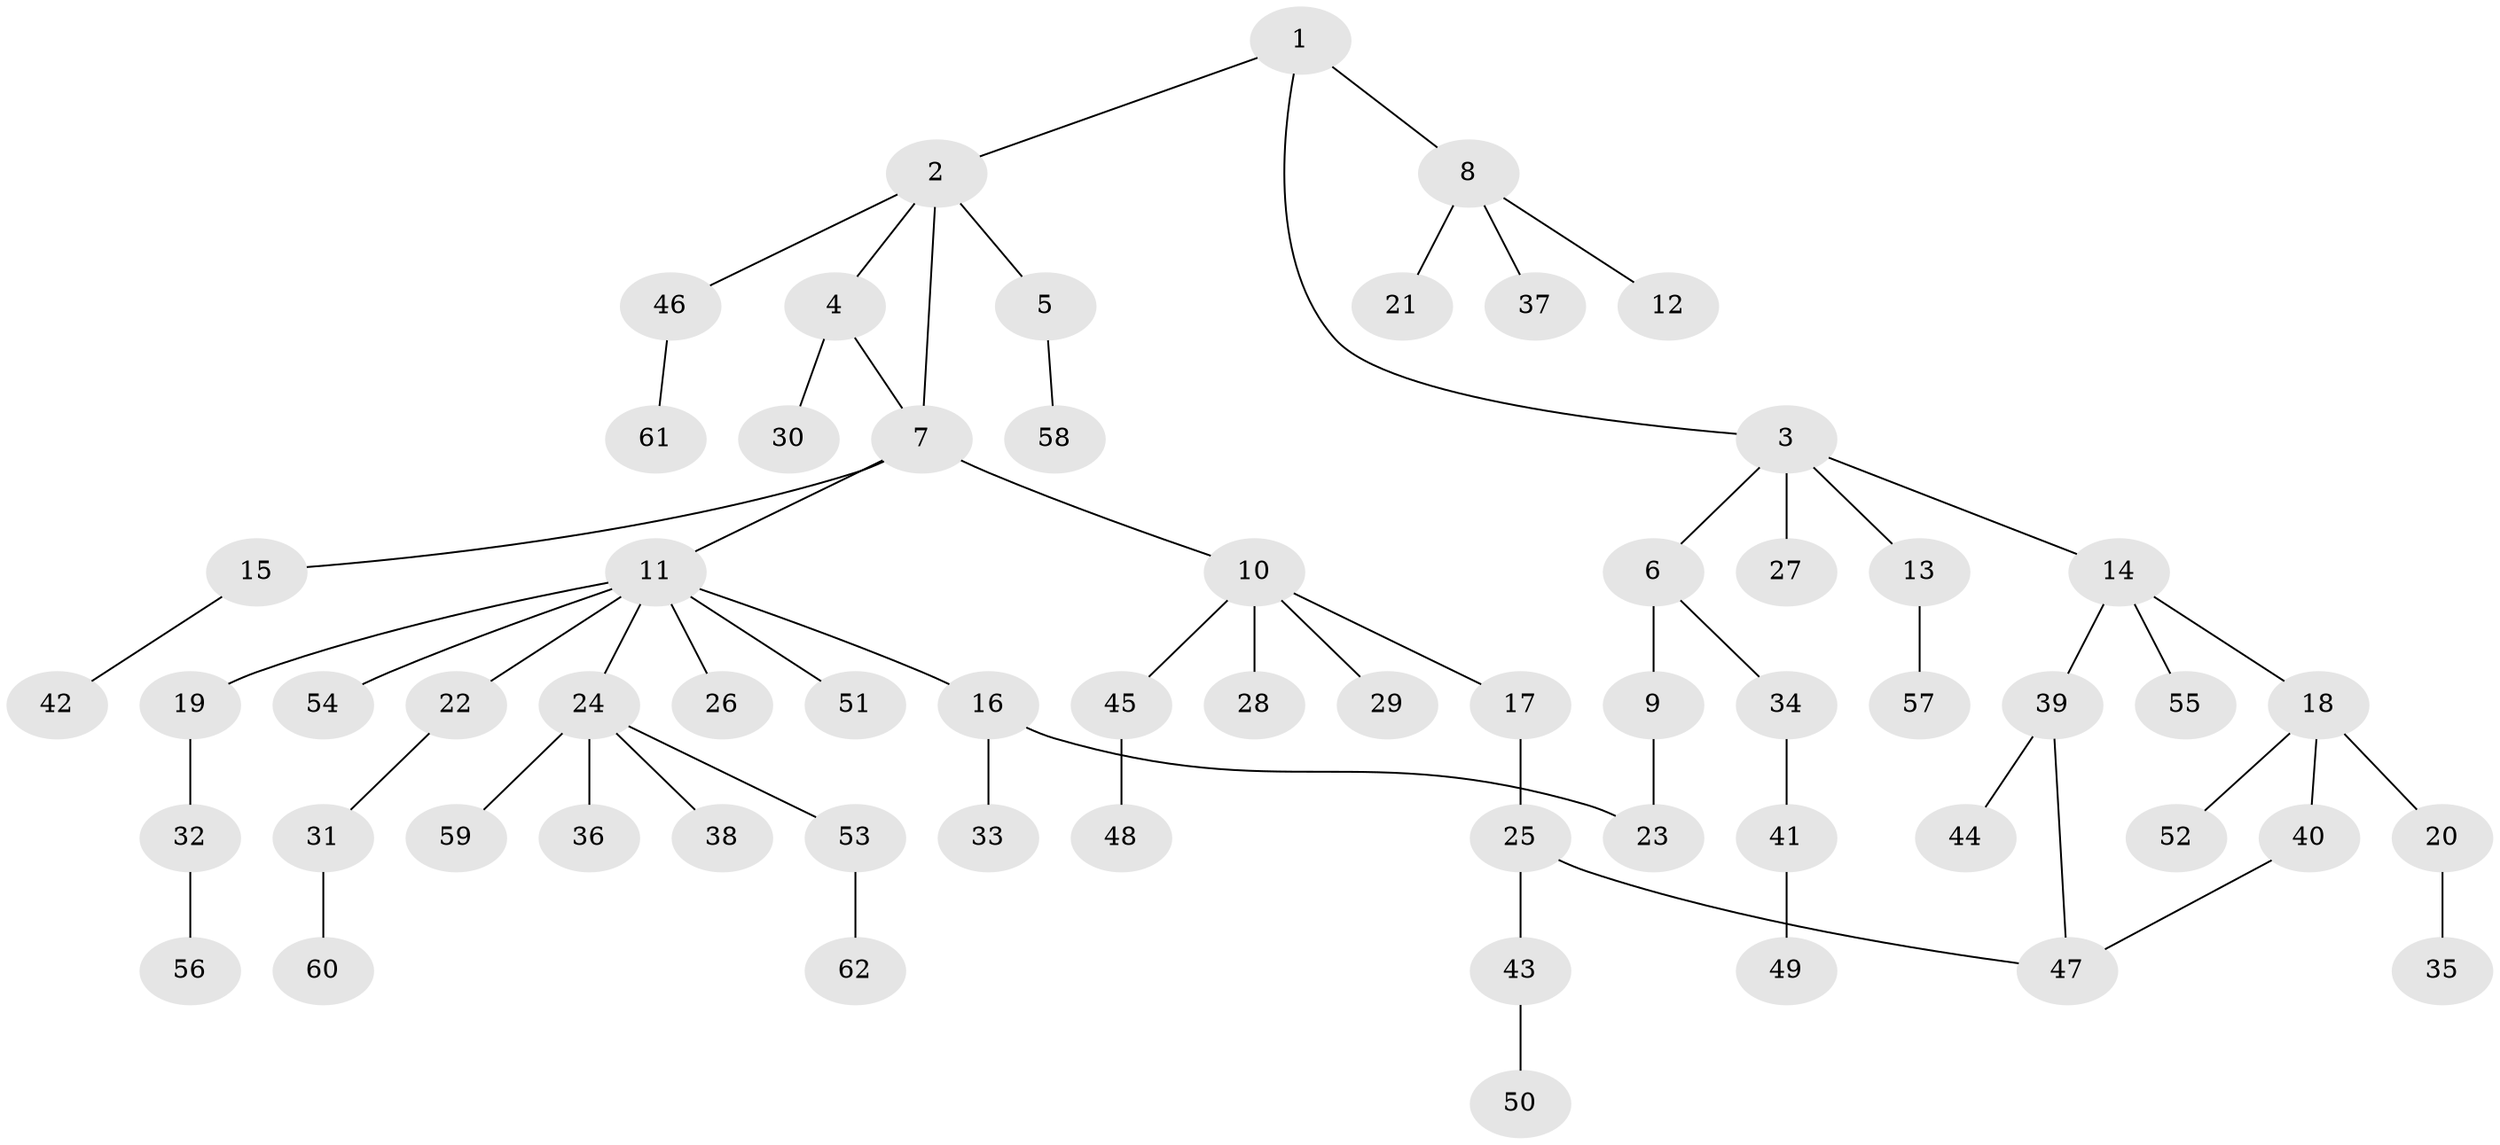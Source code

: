 // coarse degree distribution, {3: 0.18421052631578946, 5: 0.05263157894736842, 4: 0.07894736842105263, 2: 0.18421052631578946, 1: 0.47368421052631576, 7: 0.02631578947368421}
// Generated by graph-tools (version 1.1) at 2025/48/03/04/25 22:48:51]
// undirected, 62 vertices, 65 edges
graph export_dot {
  node [color=gray90,style=filled];
  1;
  2;
  3;
  4;
  5;
  6;
  7;
  8;
  9;
  10;
  11;
  12;
  13;
  14;
  15;
  16;
  17;
  18;
  19;
  20;
  21;
  22;
  23;
  24;
  25;
  26;
  27;
  28;
  29;
  30;
  31;
  32;
  33;
  34;
  35;
  36;
  37;
  38;
  39;
  40;
  41;
  42;
  43;
  44;
  45;
  46;
  47;
  48;
  49;
  50;
  51;
  52;
  53;
  54;
  55;
  56;
  57;
  58;
  59;
  60;
  61;
  62;
  1 -- 2;
  1 -- 3;
  1 -- 8;
  2 -- 4;
  2 -- 5;
  2 -- 7;
  2 -- 46;
  3 -- 6;
  3 -- 13;
  3 -- 14;
  3 -- 27;
  4 -- 30;
  4 -- 7;
  5 -- 58;
  6 -- 9;
  6 -- 34;
  7 -- 10;
  7 -- 11;
  7 -- 15;
  8 -- 12;
  8 -- 21;
  8 -- 37;
  9 -- 23;
  10 -- 17;
  10 -- 28;
  10 -- 29;
  10 -- 45;
  11 -- 16;
  11 -- 19;
  11 -- 22;
  11 -- 24;
  11 -- 26;
  11 -- 51;
  11 -- 54;
  13 -- 57;
  14 -- 18;
  14 -- 39;
  14 -- 55;
  15 -- 42;
  16 -- 23;
  16 -- 33;
  17 -- 25;
  18 -- 20;
  18 -- 40;
  18 -- 52;
  19 -- 32;
  20 -- 35;
  22 -- 31;
  24 -- 36;
  24 -- 38;
  24 -- 53;
  24 -- 59;
  25 -- 43;
  25 -- 47;
  31 -- 60;
  32 -- 56;
  34 -- 41;
  39 -- 44;
  39 -- 47;
  40 -- 47;
  41 -- 49;
  43 -- 50;
  45 -- 48;
  46 -- 61;
  53 -- 62;
}
